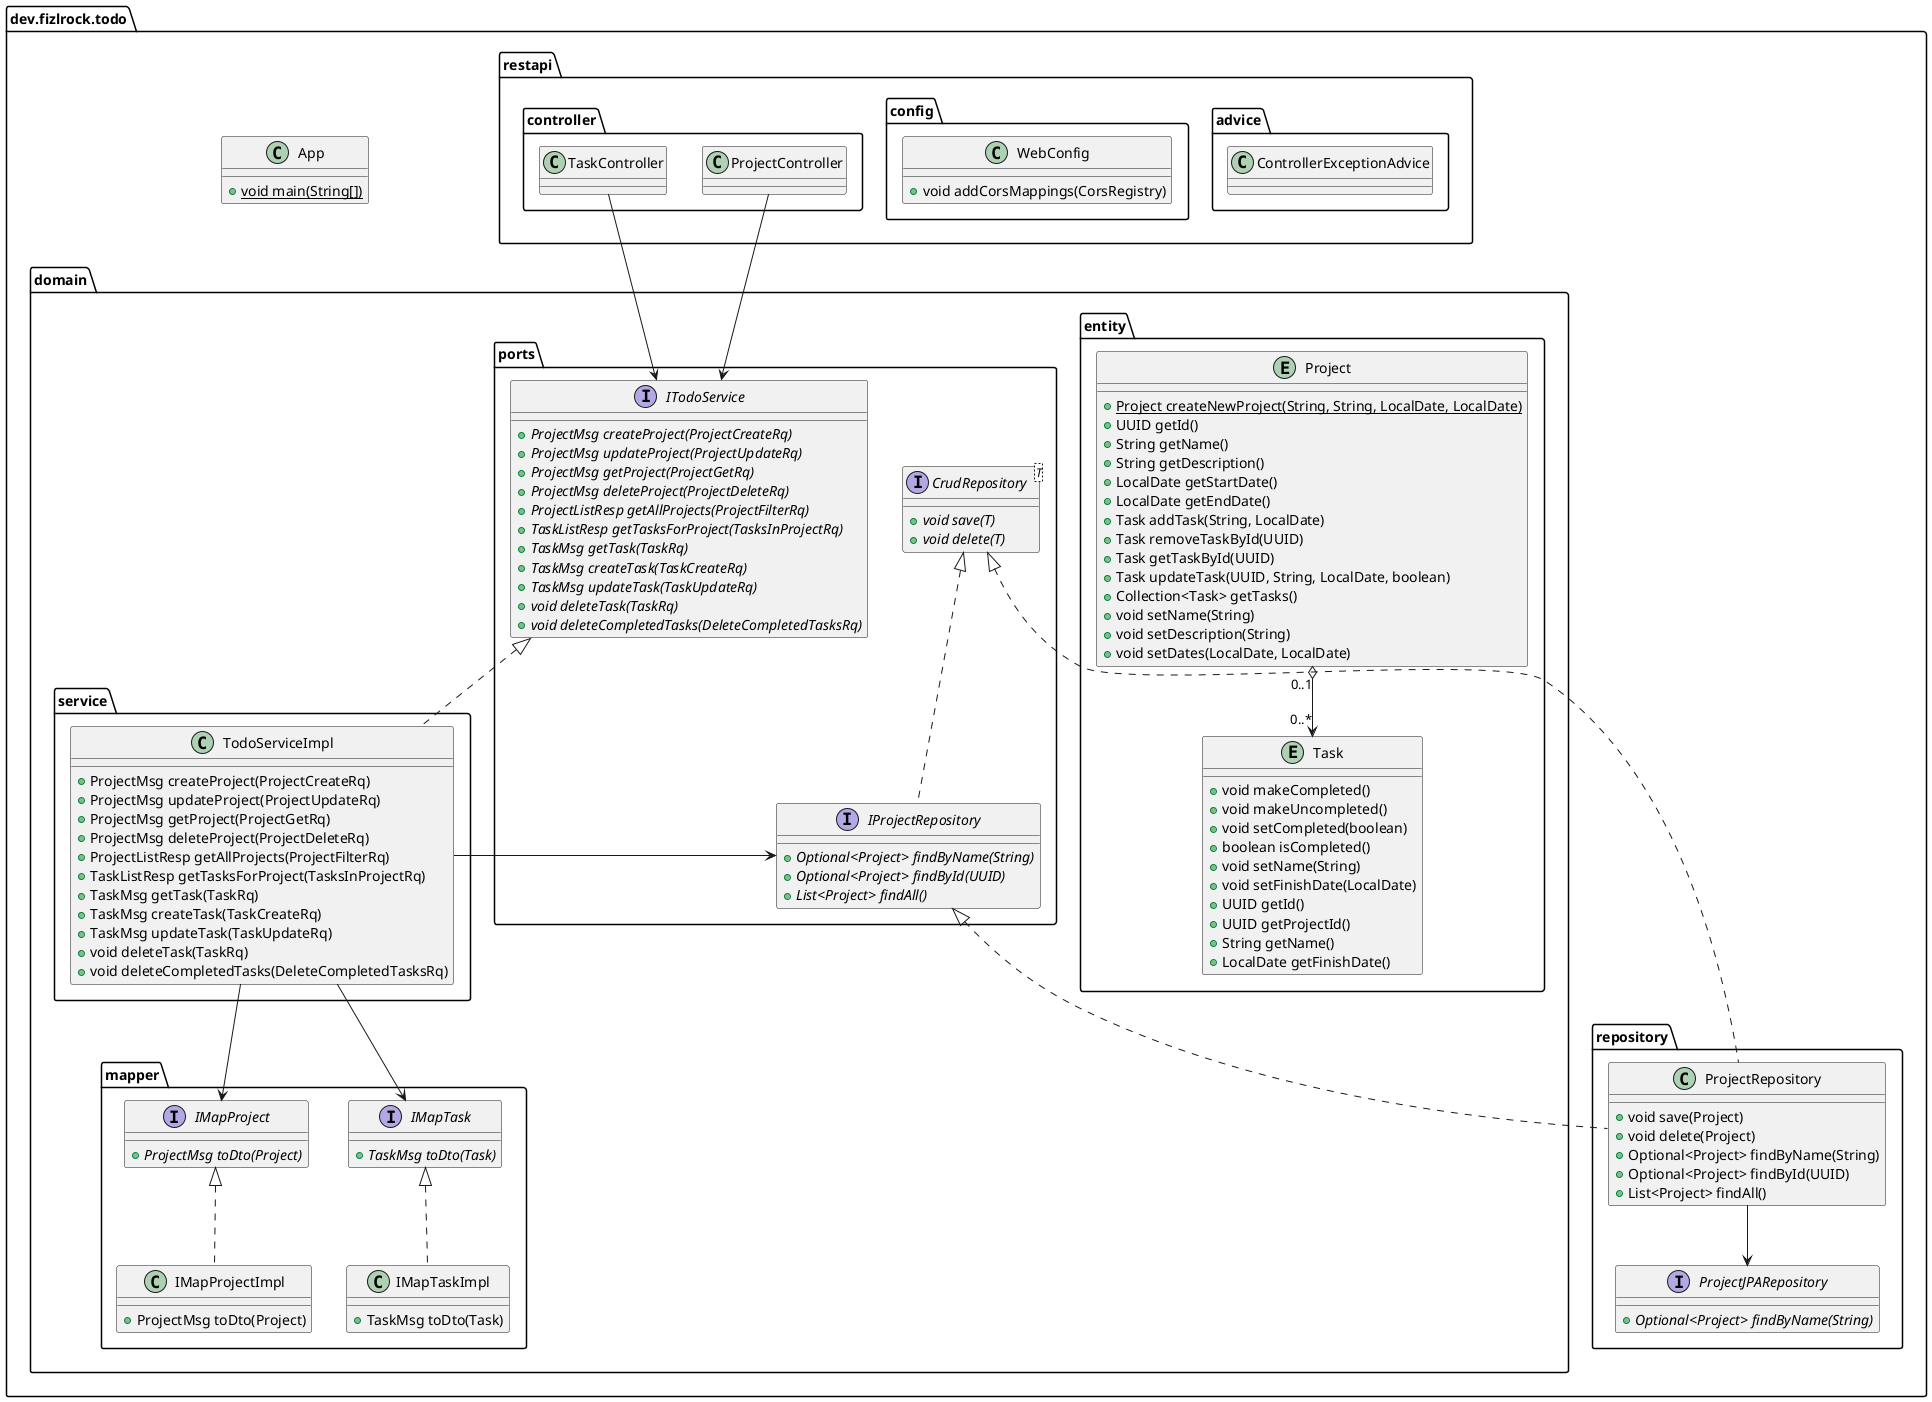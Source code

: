 @startuml
!pragma useIntermediatePackages false

class "App" as dev.fizlrock.todo.App {
  + {static}void main(String[])
}
entity "Project" as dev.fizlrock.todo.domain.entity.Project {
  + {static}Project createNewProject(String, String, LocalDate, LocalDate)
  +UUID getId()
  +String getName()
  +String getDescription()
  +LocalDate getStartDate()
  +LocalDate getEndDate()
  +Task addTask(String, LocalDate)
  +Task removeTaskById(UUID)
  +Task getTaskById(UUID)
  +Task updateTask(UUID, String, LocalDate, boolean)
  +Collection<Task> getTasks()
  +void setName(String)
  +void setDescription(String)
  +void setDates(LocalDate, LocalDate)
}
entity "Task" as dev.fizlrock.todo.domain.entity.Task {
  +void makeCompleted()
  +void makeUncompleted()
  +void setCompleted(boolean)
  +boolean isCompleted()
  +void setName(String)
  +void setFinishDate(LocalDate)
  +UUID getId()
  +UUID getProjectId()
  +String getName()
  +LocalDate getFinishDate()
}
interface "IMapProject" as dev.fizlrock.todo.domain.mapper.IMapProject {
  + {abstract}ProjectMsg toDto(Project)
}
class "IMapProjectImpl" as dev.fizlrock.todo.domain.mapper.IMapProjectImpl {
  +ProjectMsg toDto(Project)
}
interface "IMapTask" as dev.fizlrock.todo.domain.mapper.IMapTask {
  + {abstract}TaskMsg toDto(Task)
}
class "IMapTaskImpl" as dev.fizlrock.todo.domain.mapper.IMapTaskImpl {
  +TaskMsg toDto(Task)
}
interface "CrudRepository" as dev.fizlrock.todo.domain.ports.CrudRepository<T> {
  + {abstract}void save(T)
  + {abstract}void delete(T)
}
interface "IProjectRepository" as dev.fizlrock.todo.domain.ports.IProjectRepository {
  + {abstract}Optional<Project> findByName(String)
  + {abstract}Optional<Project> findById(UUID)
  + {abstract}List<Project> findAll()
}
interface "ITodoService" as dev.fizlrock.todo.domain.ports.ITodoService {
  + {abstract}ProjectMsg createProject(ProjectCreateRq)
  + {abstract}ProjectMsg updateProject(ProjectUpdateRq)
  + {abstract}ProjectMsg getProject(ProjectGetRq)
  + {abstract}ProjectMsg deleteProject(ProjectDeleteRq)
  + {abstract}ProjectListResp getAllProjects(ProjectFilterRq)
  + {abstract}TaskListResp getTasksForProject(TasksInProjectRq)
  + {abstract}TaskMsg getTask(TaskRq)
  + {abstract}TaskMsg createTask(TaskCreateRq)
  + {abstract}TaskMsg updateTask(TaskUpdateRq)
  + {abstract}void deleteTask(TaskRq)
  + {abstract}void deleteCompletedTasks(DeleteCompletedTasksRq)
}
class "TodoServiceImpl" as dev.fizlrock.todo.domain.service.TodoServiceImpl {
  +ProjectMsg createProject(ProjectCreateRq)
  +ProjectMsg updateProject(ProjectUpdateRq)
  +ProjectMsg getProject(ProjectGetRq)
  +ProjectMsg deleteProject(ProjectDeleteRq)
  +ProjectListResp getAllProjects(ProjectFilterRq)
  +TaskListResp getTasksForProject(TasksInProjectRq)
  +TaskMsg getTask(TaskRq)
  +TaskMsg createTask(TaskCreateRq)
  +TaskMsg updateTask(TaskUpdateRq)
  +void deleteTask(TaskRq)
  +void deleteCompletedTasks(DeleteCompletedTasksRq)
}
interface "ProjectJPARepository" as dev.fizlrock.todo.repository.ProjectJPARepository {
  + {abstract}Optional<Project> findByName(String)
}
class "ProjectRepository" as dev.fizlrock.todo.repository.ProjectRepository {
  +void save(Project)
  +void delete(Project)
  +Optional<Project> findByName(String)
  +Optional<Project> findById(UUID)
  +List<Project> findAll()
}
class "ControllerExceptionAdvice" as dev.fizlrock.todo.restapi.advice.ControllerExceptionAdvice {
}
class "WebConfig" as dev.fizlrock.todo.restapi.config.WebConfig {
  +void addCorsMappings(CorsRegistry)
}
class "ProjectController" as dev.fizlrock.todo.restapi.controller.ProjectController {
}
class "TaskController" as dev.fizlrock.todo.restapi.controller.TaskController {
}
dev.fizlrock.todo.domain.entity.Project "0..1" o--> "0..*" dev.fizlrock.todo.domain.entity.Task
dev.fizlrock.todo.domain.mapper.IMapProjectImpl .u.|> dev.fizlrock.todo.domain.mapper.IMapProject
dev.fizlrock.todo.domain.mapper.IMapTaskImpl .u.|> dev.fizlrock.todo.domain.mapper.IMapTask
dev.fizlrock.todo.domain.ports.IProjectRepository .u.|> dev.fizlrock.todo.domain.ports.CrudRepository
dev.fizlrock.todo.domain.service.TodoServiceImpl .u.|> dev.fizlrock.todo.domain.ports.ITodoService
dev.fizlrock.todo.domain.service.TodoServiceImpl --> dev.fizlrock.todo.domain.mapper.IMapProject
dev.fizlrock.todo.domain.service.TodoServiceImpl --> dev.fizlrock.todo.domain.ports.IProjectRepository
dev.fizlrock.todo.domain.service.TodoServiceImpl --> dev.fizlrock.todo.domain.mapper.IMapTask
dev.fizlrock.todo.repository.ProjectRepository .u.|> dev.fizlrock.todo.domain.ports.IProjectRepository
dev.fizlrock.todo.repository.ProjectRepository .u.|> dev.fizlrock.todo.domain.ports.CrudRepository
dev.fizlrock.todo.repository.ProjectRepository --> dev.fizlrock.todo.repository.ProjectJPARepository
dev.fizlrock.todo.restapi.controller.ProjectController --> dev.fizlrock.todo.domain.ports.ITodoService
dev.fizlrock.todo.restapi.controller.TaskController --> dev.fizlrock.todo.domain.ports.ITodoService
@enduml

